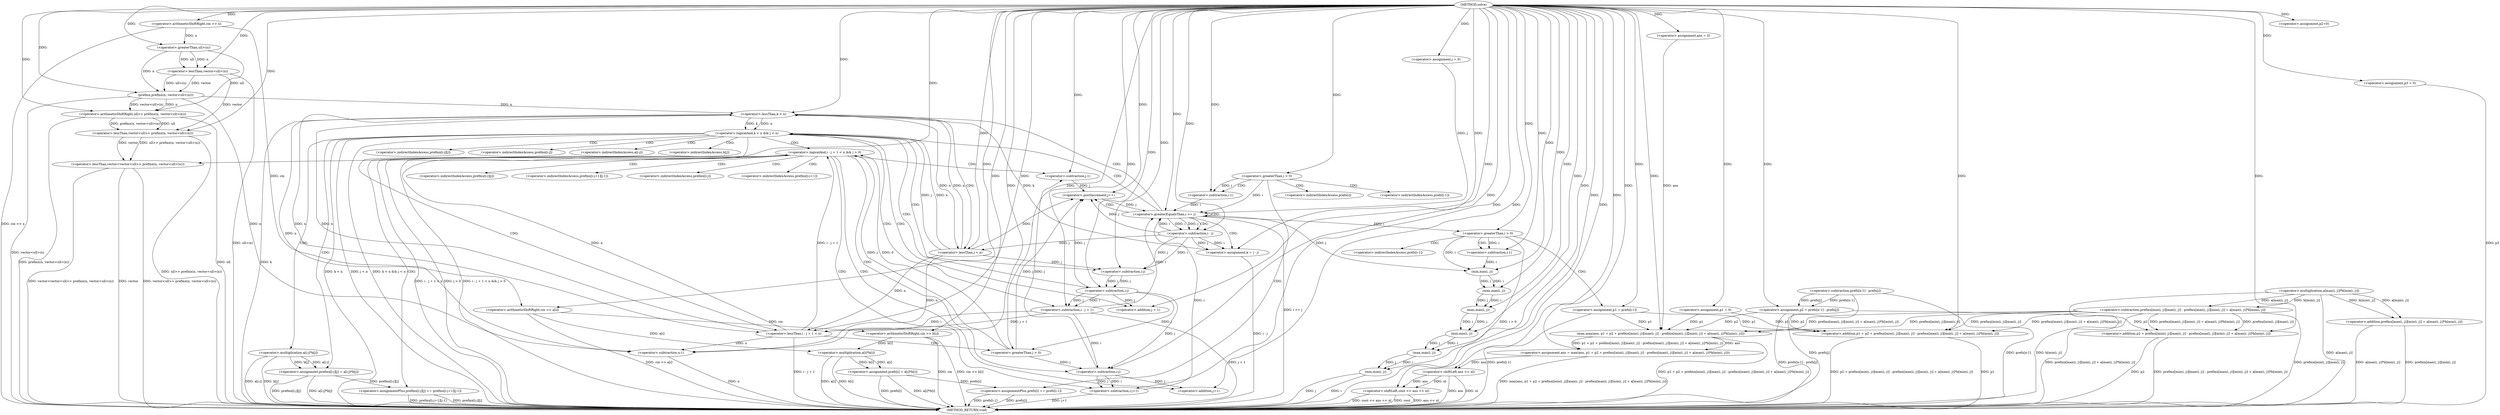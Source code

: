 digraph "solve" {  
"1000188" [label = "(METHOD,solve)" ]
"1000404" [label = "(METHOD_RETURN,void)" ]
"1000191" [label = "(<operator>.arithmeticShiftRight,cin >> n)" ]
"1000196" [label = "(<operator>.arithmeticShiftRight,cin >> a[i])" ]
"1000201" [label = "(<operator>.arithmeticShiftRight,cin >> b[i])" ]
"1000232" [label = "(<operator>.lessThan,vector<vector<ull>> prefmx(n, vector<ull>(n)))" ]
"1000321" [label = "(<operator>.assignment,ans = 0)" ]
"1000399" [label = "(<operator>.shiftLeft,cout << ans << nl)" ]
"1000208" [label = "(<operator>.assignment,prefs[i] = a[i]*b[i])" ]
"1000220" [label = "(<operator>.greaterThan,i > 0)" ]
"1000223" [label = "(<operator>.assignmentPlus,prefs[i] += prefs[i-1])" ]
"1000234" [label = "(<operator>.lessThan,vector<ull>> prefmx(n, vector<ull>(n)))" ]
"1000248" [label = "(<operator>.assignment,j = 0)" ]
"1000251" [label = "(<operator>.greaterEqualsThan,i >= j)" ]
"1000254" [label = "(<operator>.postIncrement,j++)" ]
"1000327" [label = "(<operator>.assignment,p1 = 0)" ]
"1000331" [label = "(<operator>.assignment,p2=0)" ]
"1000335" [label = "(<operator>.assignment,p3 = 0)" ]
"1000349" [label = "(<operator>.assignment,p2 = prefs[n-1] - prefs[j])" ]
"1000360" [label = "(<operator>.assignment,ans = max(ans, p1 + p2 + prefmx[min(i, j)][max(i, j)] - prefmx[max(i, j)][min(i, j)] + a[max(i, j)]*b[min(i, j)]))" ]
"1000401" [label = "(<operator>.shiftLeft,ans << nl)" ]
"1000212" [label = "(<operator>.multiplication,a[i]*b[i])" ]
"1000236" [label = "(<operator>.arithmeticShiftRight,ull>> prefmx(n, vector<ull>(n)))" ]
"1000258" [label = "(<operator>.assignment,k = i - j)" ]
"1000339" [label = "(<operator>.greaterThan,i > 0)" ]
"1000342" [label = "(<operator>.assignment,p1 = prefs[i-1])" ]
"1000238" [label = "(prefmx,prefmx(n, vector<ull>(n)))" ]
"1000264" [label = "(<operator>.logicalAnd,k < n && j < n)" ]
"1000351" [label = "(<operator>.subtraction,prefs[n-1] - prefs[j])" ]
"1000362" [label = "(max,max(ans, p1 + p2 + prefmx[min(i, j)][max(i, j)] - prefmx[max(i, j)][min(i, j)] + a[max(i, j)]*b[min(i, j)]))" ]
"1000229" [label = "(<operator>.subtraction,i-1)" ]
"1000240" [label = "(<operator>.lessThan,vector<ull>(n))" ]
"1000260" [label = "(<operator>.subtraction,i - j)" ]
"1000272" [label = "(<operator>.assignment,prefmx[i-j][j] = a[i-j]*b[j])" ]
"1000364" [label = "(<operator>.addition,p1 + p2 + prefmx[min(i, j)][max(i, j)] - prefmx[max(i, j)][min(i, j)] + a[max(i, j)]*b[min(i, j)])" ]
"1000242" [label = "(<operator>.greaterThan,ull>(n))" ]
"1000265" [label = "(<operator>.lessThan,k < n)" ]
"1000268" [label = "(<operator>.lessThan,j < n)" ]
"1000290" [label = "(<operator>.logicalAnd,i - j + 1 < n && j > 0)" ]
"1000301" [label = "(<operator>.assignmentPlus,prefmx[i-j][j] += prefmx[i-j+1][j-1])" ]
"1000346" [label = "(<operator>.subtraction,i-1)" ]
"1000354" [label = "(<operator>.subtraction,n-1)" ]
"1000366" [label = "(<operator>.addition,p2 + prefmx[min(i, j)][max(i, j)] - prefmx[max(i, j)][min(i, j)] + a[max(i, j)]*b[min(i, j)])" ]
"1000280" [label = "(<operator>.multiplication,a[i-j]*b[j])" ]
"1000368" [label = "(<operator>.subtraction,prefmx[min(i, j)][max(i, j)] - prefmx[max(i, j)][min(i, j)] + a[max(i, j)]*b[min(i, j)])" ]
"1000291" [label = "(<operator>.lessThan,i - j + 1 < n)" ]
"1000298" [label = "(<operator>.greaterThan,j > 0)" ]
"1000378" [label = "(<operator>.addition,prefmx[max(i, j)][min(i, j)] + a[max(i, j)]*b[min(i, j)])" ]
"1000276" [label = "(<operator>.subtraction,i-j)" ]
"1000283" [label = "(<operator>.subtraction,i-j)" ]
"1000292" [label = "(<operator>.subtraction,i - j + 1)" ]
"1000317" [label = "(<operator>.subtraction,j-1)" ]
"1000375" [label = "(max,max(i, j))" ]
"1000388" [label = "(<operator>.multiplication,a[max(i, j)]*b[min(i, j)])" ]
"1000294" [label = "(<operator>.addition,j + 1)" ]
"1000305" [label = "(<operator>.subtraction,i-j)" ]
"1000312" [label = "(<operator>.subtraction,i-j+1)" ]
"1000372" [label = "(min,min(i, j))" ]
"1000385" [label = "(min,min(i, j))" ]
"1000314" [label = "(<operator>.addition,j+1)" ]
"1000382" [label = "(max,max(i, j))" ]
"1000391" [label = "(max,max(i, j))" ]
"1000396" [label = "(min,min(i, j))" ]
"1000224" [label = "(<operator>.indirectIndexAccess,prefs[i])" ]
"1000227" [label = "(<operator>.indirectIndexAccess,prefs[i-1])" ]
"1000344" [label = "(<operator>.indirectIndexAccess,prefs[i-1])" ]
"1000273" [label = "(<operator>.indirectIndexAccess,prefmx[i-j][j])" ]
"1000274" [label = "(<operator>.indirectIndexAccess,prefmx[i-j])" ]
"1000281" [label = "(<operator>.indirectIndexAccess,a[i-j])" ]
"1000286" [label = "(<operator>.indirectIndexAccess,b[j])" ]
"1000302" [label = "(<operator>.indirectIndexAccess,prefmx[i-j][j])" ]
"1000309" [label = "(<operator>.indirectIndexAccess,prefmx[i-j+1][j-1])" ]
"1000303" [label = "(<operator>.indirectIndexAccess,prefmx[i-j])" ]
"1000310" [label = "(<operator>.indirectIndexAccess,prefmx[i-j+1])" ]
  "1000191" -> "1000404"  [ label = "DDG: cin >> n"] 
  "1000196" -> "1000404"  [ label = "DDG: cin >> a[i]"] 
  "1000201" -> "1000404"  [ label = "DDG: cin"] 
  "1000201" -> "1000404"  [ label = "DDG: cin >> b[i]"] 
  "1000208" -> "1000404"  [ label = "DDG: prefs[i]"] 
  "1000212" -> "1000404"  [ label = "DDG: a[i]"] 
  "1000212" -> "1000404"  [ label = "DDG: b[i]"] 
  "1000208" -> "1000404"  [ label = "DDG: a[i]*b[i]"] 
  "1000223" -> "1000404"  [ label = "DDG: prefs[i]"] 
  "1000223" -> "1000404"  [ label = "DDG: prefs[i-1]"] 
  "1000232" -> "1000404"  [ label = "DDG: vector"] 
  "1000236" -> "1000404"  [ label = "DDG: ull"] 
  "1000240" -> "1000404"  [ label = "DDG: ull>(n)"] 
  "1000238" -> "1000404"  [ label = "DDG: vector<ull>(n)"] 
  "1000236" -> "1000404"  [ label = "DDG: prefmx(n, vector<ull>(n))"] 
  "1000234" -> "1000404"  [ label = "DDG: ull>> prefmx(n, vector<ull>(n))"] 
  "1000232" -> "1000404"  [ label = "DDG: vector<ull>> prefmx(n, vector<ull>(n))"] 
  "1000232" -> "1000404"  [ label = "DDG: vector<vector<ull>> prefmx(n, vector<ull>(n))"] 
  "1000251" -> "1000404"  [ label = "DDG: i >= j"] 
  "1000335" -> "1000404"  [ label = "DDG: p3"] 
  "1000339" -> "1000404"  [ label = "DDG: i > 0"] 
  "1000342" -> "1000404"  [ label = "DDG: prefs[i-1]"] 
  "1000354" -> "1000404"  [ label = "DDG: n"] 
  "1000351" -> "1000404"  [ label = "DDG: prefs[n-1]"] 
  "1000351" -> "1000404"  [ label = "DDG: prefs[j]"] 
  "1000349" -> "1000404"  [ label = "DDG: prefs[n-1] - prefs[j]"] 
  "1000364" -> "1000404"  [ label = "DDG: p1"] 
  "1000366" -> "1000404"  [ label = "DDG: p2"] 
  "1000368" -> "1000404"  [ label = "DDG: prefmx[min(i, j)][max(i, j)]"] 
  "1000378" -> "1000404"  [ label = "DDG: prefmx[max(i, j)][min(i, j)]"] 
  "1000388" -> "1000404"  [ label = "DDG: a[max(i, j)]"] 
  "1000396" -> "1000404"  [ label = "DDG: i"] 
  "1000396" -> "1000404"  [ label = "DDG: j"] 
  "1000388" -> "1000404"  [ label = "DDG: b[min(i, j)]"] 
  "1000378" -> "1000404"  [ label = "DDG: a[max(i, j)]*b[min(i, j)]"] 
  "1000368" -> "1000404"  [ label = "DDG: prefmx[max(i, j)][min(i, j)] + a[max(i, j)]*b[min(i, j)]"] 
  "1000366" -> "1000404"  [ label = "DDG: prefmx[min(i, j)][max(i, j)] - prefmx[max(i, j)][min(i, j)] + a[max(i, j)]*b[min(i, j)]"] 
  "1000364" -> "1000404"  [ label = "DDG: p2 + prefmx[min(i, j)][max(i, j)] - prefmx[max(i, j)][min(i, j)] + a[max(i, j)]*b[min(i, j)]"] 
  "1000362" -> "1000404"  [ label = "DDG: p1 + p2 + prefmx[min(i, j)][max(i, j)] - prefmx[max(i, j)][min(i, j)] + a[max(i, j)]*b[min(i, j)]"] 
  "1000360" -> "1000404"  [ label = "DDG: max(ans, p1 + p2 + prefmx[min(i, j)][max(i, j)] - prefmx[max(i, j)][min(i, j)] + a[max(i, j)]*b[min(i, j)])"] 
  "1000401" -> "1000404"  [ label = "DDG: ans"] 
  "1000399" -> "1000404"  [ label = "DDG: ans << nl"] 
  "1000399" -> "1000404"  [ label = "DDG: cout << ans << nl"] 
  "1000258" -> "1000404"  [ label = "DDG: i - j"] 
  "1000265" -> "1000404"  [ label = "DDG: k"] 
  "1000264" -> "1000404"  [ label = "DDG: k < n"] 
  "1000264" -> "1000404"  [ label = "DDG: j < n"] 
  "1000264" -> "1000404"  [ label = "DDG: k < n && j < n"] 
  "1000272" -> "1000404"  [ label = "DDG: prefmx[i-j][j]"] 
  "1000280" -> "1000404"  [ label = "DDG: a[i-j]"] 
  "1000280" -> "1000404"  [ label = "DDG: b[j]"] 
  "1000272" -> "1000404"  [ label = "DDG: a[i-j]*b[j]"] 
  "1000292" -> "1000404"  [ label = "DDG: j + 1"] 
  "1000291" -> "1000404"  [ label = "DDG: i - j + 1"] 
  "1000290" -> "1000404"  [ label = "DDG: i - j + 1 < n"] 
  "1000290" -> "1000404"  [ label = "DDG: j > 0"] 
  "1000290" -> "1000404"  [ label = "DDG: i - j + 1 < n && j > 0"] 
  "1000301" -> "1000404"  [ label = "DDG: prefmx[i-j][j]"] 
  "1000312" -> "1000404"  [ label = "DDG: j+1"] 
  "1000301" -> "1000404"  [ label = "DDG: prefmx[i-j+1][j-1]"] 
  "1000401" -> "1000404"  [ label = "DDG: nl"] 
  "1000399" -> "1000404"  [ label = "DDG: cout"] 
  "1000188" -> "1000321"  [ label = "DDG: "] 
  "1000188" -> "1000191"  [ label = "DDG: "] 
  "1000191" -> "1000196"  [ label = "DDG: cin"] 
  "1000188" -> "1000196"  [ label = "DDG: "] 
  "1000196" -> "1000201"  [ label = "DDG: cin"] 
  "1000188" -> "1000201"  [ label = "DDG: "] 
  "1000212" -> "1000208"  [ label = "DDG: b[i]"] 
  "1000212" -> "1000208"  [ label = "DDG: a[i]"] 
  "1000234" -> "1000232"  [ label = "DDG: vector"] 
  "1000188" -> "1000232"  [ label = "DDG: "] 
  "1000234" -> "1000232"  [ label = "DDG: ull>> prefmx(n, vector<ull>(n))"] 
  "1000188" -> "1000399"  [ label = "DDG: "] 
  "1000401" -> "1000399"  [ label = "DDG: nl"] 
  "1000401" -> "1000399"  [ label = "DDG: ans"] 
  "1000240" -> "1000234"  [ label = "DDG: vector"] 
  "1000188" -> "1000234"  [ label = "DDG: "] 
  "1000236" -> "1000234"  [ label = "DDG: prefmx(n, vector<ull>(n))"] 
  "1000236" -> "1000234"  [ label = "DDG: ull"] 
  "1000188" -> "1000248"  [ label = "DDG: "] 
  "1000188" -> "1000327"  [ label = "DDG: "] 
  "1000188" -> "1000331"  [ label = "DDG: "] 
  "1000188" -> "1000335"  [ label = "DDG: "] 
  "1000351" -> "1000349"  [ label = "DDG: prefs[n-1]"] 
  "1000351" -> "1000349"  [ label = "DDG: prefs[j]"] 
  "1000362" -> "1000360"  [ label = "DDG: ans"] 
  "1000362" -> "1000360"  [ label = "DDG: p1 + p2 + prefmx[min(i, j)][max(i, j)] - prefmx[max(i, j)][min(i, j)] + a[max(i, j)]*b[min(i, j)]"] 
  "1000360" -> "1000401"  [ label = "DDG: ans"] 
  "1000188" -> "1000401"  [ label = "DDG: "] 
  "1000196" -> "1000212"  [ label = "DDG: a[i]"] 
  "1000201" -> "1000212"  [ label = "DDG: b[i]"] 
  "1000188" -> "1000220"  [ label = "DDG: "] 
  "1000208" -> "1000223"  [ label = "DDG: prefs[i]"] 
  "1000242" -> "1000236"  [ label = "DDG: ull"] 
  "1000188" -> "1000236"  [ label = "DDG: "] 
  "1000238" -> "1000236"  [ label = "DDG: n"] 
  "1000238" -> "1000236"  [ label = "DDG: vector<ull>(n)"] 
  "1000220" -> "1000251"  [ label = "DDG: i"] 
  "1000229" -> "1000251"  [ label = "DDG: i"] 
  "1000260" -> "1000251"  [ label = "DDG: i"] 
  "1000292" -> "1000251"  [ label = "DDG: i"] 
  "1000312" -> "1000251"  [ label = "DDG: i"] 
  "1000188" -> "1000251"  [ label = "DDG: "] 
  "1000248" -> "1000251"  [ label = "DDG: j"] 
  "1000254" -> "1000251"  [ label = "DDG: j"] 
  "1000260" -> "1000254"  [ label = "DDG: j"] 
  "1000268" -> "1000254"  [ label = "DDG: j"] 
  "1000298" -> "1000254"  [ label = "DDG: j"] 
  "1000317" -> "1000254"  [ label = "DDG: j"] 
  "1000188" -> "1000254"  [ label = "DDG: "] 
  "1000283" -> "1000254"  [ label = "DDG: j"] 
  "1000260" -> "1000258"  [ label = "DDG: i"] 
  "1000260" -> "1000258"  [ label = "DDG: j"] 
  "1000188" -> "1000349"  [ label = "DDG: "] 
  "1000188" -> "1000360"  [ label = "DDG: "] 
  "1000242" -> "1000238"  [ label = "DDG: n"] 
  "1000188" -> "1000238"  [ label = "DDG: "] 
  "1000240" -> "1000238"  [ label = "DDG: ull>(n)"] 
  "1000240" -> "1000238"  [ label = "DDG: vector"] 
  "1000188" -> "1000258"  [ label = "DDG: "] 
  "1000251" -> "1000339"  [ label = "DDG: i"] 
  "1000188" -> "1000339"  [ label = "DDG: "] 
  "1000188" -> "1000342"  [ label = "DDG: "] 
  "1000321" -> "1000362"  [ label = "DDG: ans"] 
  "1000188" -> "1000362"  [ label = "DDG: "] 
  "1000327" -> "1000362"  [ label = "DDG: p1"] 
  "1000342" -> "1000362"  [ label = "DDG: p1"] 
  "1000368" -> "1000362"  [ label = "DDG: prefmx[min(i, j)][max(i, j)]"] 
  "1000368" -> "1000362"  [ label = "DDG: prefmx[max(i, j)][min(i, j)] + a[max(i, j)]*b[min(i, j)]"] 
  "1000349" -> "1000362"  [ label = "DDG: p2"] 
  "1000220" -> "1000229"  [ label = "DDG: i"] 
  "1000188" -> "1000229"  [ label = "DDG: "] 
  "1000188" -> "1000240"  [ label = "DDG: "] 
  "1000242" -> "1000240"  [ label = "DDG: ull"] 
  "1000242" -> "1000240"  [ label = "DDG: n"] 
  "1000251" -> "1000260"  [ label = "DDG: i"] 
  "1000188" -> "1000260"  [ label = "DDG: "] 
  "1000251" -> "1000260"  [ label = "DDG: j"] 
  "1000265" -> "1000264"  [ label = "DDG: n"] 
  "1000265" -> "1000264"  [ label = "DDG: k"] 
  "1000268" -> "1000264"  [ label = "DDG: j"] 
  "1000268" -> "1000264"  [ label = "DDG: n"] 
  "1000280" -> "1000272"  [ label = "DDG: b[j]"] 
  "1000280" -> "1000272"  [ label = "DDG: a[i-j]"] 
  "1000327" -> "1000364"  [ label = "DDG: p1"] 
  "1000342" -> "1000364"  [ label = "DDG: p1"] 
  "1000188" -> "1000364"  [ label = "DDG: "] 
  "1000368" -> "1000364"  [ label = "DDG: prefmx[min(i, j)][max(i, j)]"] 
  "1000368" -> "1000364"  [ label = "DDG: prefmx[max(i, j)][min(i, j)] + a[max(i, j)]*b[min(i, j)]"] 
  "1000349" -> "1000364"  [ label = "DDG: p2"] 
  "1000188" -> "1000242"  [ label = "DDG: "] 
  "1000191" -> "1000242"  [ label = "DDG: n"] 
  "1000258" -> "1000265"  [ label = "DDG: k"] 
  "1000188" -> "1000265"  [ label = "DDG: "] 
  "1000238" -> "1000265"  [ label = "DDG: n"] 
  "1000268" -> "1000265"  [ label = "DDG: n"] 
  "1000291" -> "1000265"  [ label = "DDG: n"] 
  "1000260" -> "1000268"  [ label = "DDG: j"] 
  "1000188" -> "1000268"  [ label = "DDG: "] 
  "1000265" -> "1000268"  [ label = "DDG: n"] 
  "1000339" -> "1000346"  [ label = "DDG: i"] 
  "1000188" -> "1000346"  [ label = "DDG: "] 
  "1000238" -> "1000354"  [ label = "DDG: n"] 
  "1000265" -> "1000354"  [ label = "DDG: n"] 
  "1000268" -> "1000354"  [ label = "DDG: n"] 
  "1000291" -> "1000354"  [ label = "DDG: n"] 
  "1000188" -> "1000354"  [ label = "DDG: "] 
  "1000349" -> "1000366"  [ label = "DDG: p2"] 
  "1000188" -> "1000366"  [ label = "DDG: "] 
  "1000368" -> "1000366"  [ label = "DDG: prefmx[min(i, j)][max(i, j)]"] 
  "1000368" -> "1000366"  [ label = "DDG: prefmx[max(i, j)][min(i, j)] + a[max(i, j)]*b[min(i, j)]"] 
  "1000291" -> "1000290"  [ label = "DDG: n"] 
  "1000291" -> "1000290"  [ label = "DDG: i - j + 1"] 
  "1000298" -> "1000290"  [ label = "DDG: 0"] 
  "1000298" -> "1000290"  [ label = "DDG: j"] 
  "1000272" -> "1000301"  [ label = "DDG: prefmx[i-j][j]"] 
  "1000388" -> "1000368"  [ label = "DDG: b[min(i, j)]"] 
  "1000388" -> "1000368"  [ label = "DDG: a[max(i, j)]"] 
  "1000292" -> "1000291"  [ label = "DDG: j + 1"] 
  "1000292" -> "1000291"  [ label = "DDG: i"] 
  "1000265" -> "1000291"  [ label = "DDG: n"] 
  "1000268" -> "1000291"  [ label = "DDG: n"] 
  "1000188" -> "1000291"  [ label = "DDG: "] 
  "1000188" -> "1000298"  [ label = "DDG: "] 
  "1000283" -> "1000298"  [ label = "DDG: j"] 
  "1000388" -> "1000378"  [ label = "DDG: b[min(i, j)]"] 
  "1000388" -> "1000378"  [ label = "DDG: a[max(i, j)]"] 
  "1000260" -> "1000276"  [ label = "DDG: i"] 
  "1000188" -> "1000276"  [ label = "DDG: "] 
  "1000260" -> "1000276"  [ label = "DDG: j"] 
  "1000268" -> "1000276"  [ label = "DDG: j"] 
  "1000276" -> "1000283"  [ label = "DDG: i"] 
  "1000188" -> "1000283"  [ label = "DDG: "] 
  "1000276" -> "1000283"  [ label = "DDG: j"] 
  "1000283" -> "1000292"  [ label = "DDG: i"] 
  "1000188" -> "1000292"  [ label = "DDG: "] 
  "1000283" -> "1000292"  [ label = "DDG: j"] 
  "1000188" -> "1000317"  [ label = "DDG: "] 
  "1000305" -> "1000317"  [ label = "DDG: j"] 
  "1000372" -> "1000375"  [ label = "DDG: i"] 
  "1000188" -> "1000375"  [ label = "DDG: "] 
  "1000372" -> "1000375"  [ label = "DDG: j"] 
  "1000283" -> "1000294"  [ label = "DDG: j"] 
  "1000188" -> "1000294"  [ label = "DDG: "] 
  "1000292" -> "1000305"  [ label = "DDG: i"] 
  "1000188" -> "1000305"  [ label = "DDG: "] 
  "1000298" -> "1000305"  [ label = "DDG: j"] 
  "1000283" -> "1000305"  [ label = "DDG: j"] 
  "1000305" -> "1000312"  [ label = "DDG: i"] 
  "1000188" -> "1000312"  [ label = "DDG: "] 
  "1000305" -> "1000312"  [ label = "DDG: j"] 
  "1000339" -> "1000372"  [ label = "DDG: i"] 
  "1000346" -> "1000372"  [ label = "DDG: i"] 
  "1000188" -> "1000372"  [ label = "DDG: "] 
  "1000251" -> "1000372"  [ label = "DDG: j"] 
  "1000382" -> "1000385"  [ label = "DDG: i"] 
  "1000188" -> "1000385"  [ label = "DDG: "] 
  "1000382" -> "1000385"  [ label = "DDG: j"] 
  "1000305" -> "1000314"  [ label = "DDG: j"] 
  "1000188" -> "1000314"  [ label = "DDG: "] 
  "1000375" -> "1000382"  [ label = "DDG: i"] 
  "1000188" -> "1000382"  [ label = "DDG: "] 
  "1000375" -> "1000382"  [ label = "DDG: j"] 
  "1000385" -> "1000391"  [ label = "DDG: i"] 
  "1000188" -> "1000391"  [ label = "DDG: "] 
  "1000385" -> "1000391"  [ label = "DDG: j"] 
  "1000391" -> "1000396"  [ label = "DDG: i"] 
  "1000188" -> "1000396"  [ label = "DDG: "] 
  "1000391" -> "1000396"  [ label = "DDG: j"] 
  "1000220" -> "1000227"  [ label = "CDG: "] 
  "1000220" -> "1000229"  [ label = "CDG: "] 
  "1000220" -> "1000224"  [ label = "CDG: "] 
  "1000220" -> "1000223"  [ label = "CDG: "] 
  "1000251" -> "1000258"  [ label = "CDG: "] 
  "1000251" -> "1000265"  [ label = "CDG: "] 
  "1000251" -> "1000260"  [ label = "CDG: "] 
  "1000251" -> "1000251"  [ label = "CDG: "] 
  "1000251" -> "1000254"  [ label = "CDG: "] 
  "1000251" -> "1000264"  [ label = "CDG: "] 
  "1000339" -> "1000342"  [ label = "CDG: "] 
  "1000339" -> "1000344"  [ label = "CDG: "] 
  "1000339" -> "1000346"  [ label = "CDG: "] 
  "1000264" -> "1000294"  [ label = "CDG: "] 
  "1000264" -> "1000286"  [ label = "CDG: "] 
  "1000264" -> "1000276"  [ label = "CDG: "] 
  "1000264" -> "1000291"  [ label = "CDG: "] 
  "1000264" -> "1000290"  [ label = "CDG: "] 
  "1000264" -> "1000274"  [ label = "CDG: "] 
  "1000264" -> "1000283"  [ label = "CDG: "] 
  "1000264" -> "1000281"  [ label = "CDG: "] 
  "1000264" -> "1000272"  [ label = "CDG: "] 
  "1000264" -> "1000280"  [ label = "CDG: "] 
  "1000264" -> "1000273"  [ label = "CDG: "] 
  "1000264" -> "1000292"  [ label = "CDG: "] 
  "1000265" -> "1000268"  [ label = "CDG: "] 
  "1000290" -> "1000305"  [ label = "CDG: "] 
  "1000290" -> "1000303"  [ label = "CDG: "] 
  "1000290" -> "1000312"  [ label = "CDG: "] 
  "1000290" -> "1000310"  [ label = "CDG: "] 
  "1000290" -> "1000302"  [ label = "CDG: "] 
  "1000290" -> "1000309"  [ label = "CDG: "] 
  "1000290" -> "1000314"  [ label = "CDG: "] 
  "1000290" -> "1000301"  [ label = "CDG: "] 
  "1000290" -> "1000317"  [ label = "CDG: "] 
  "1000291" -> "1000298"  [ label = "CDG: "] 
}
